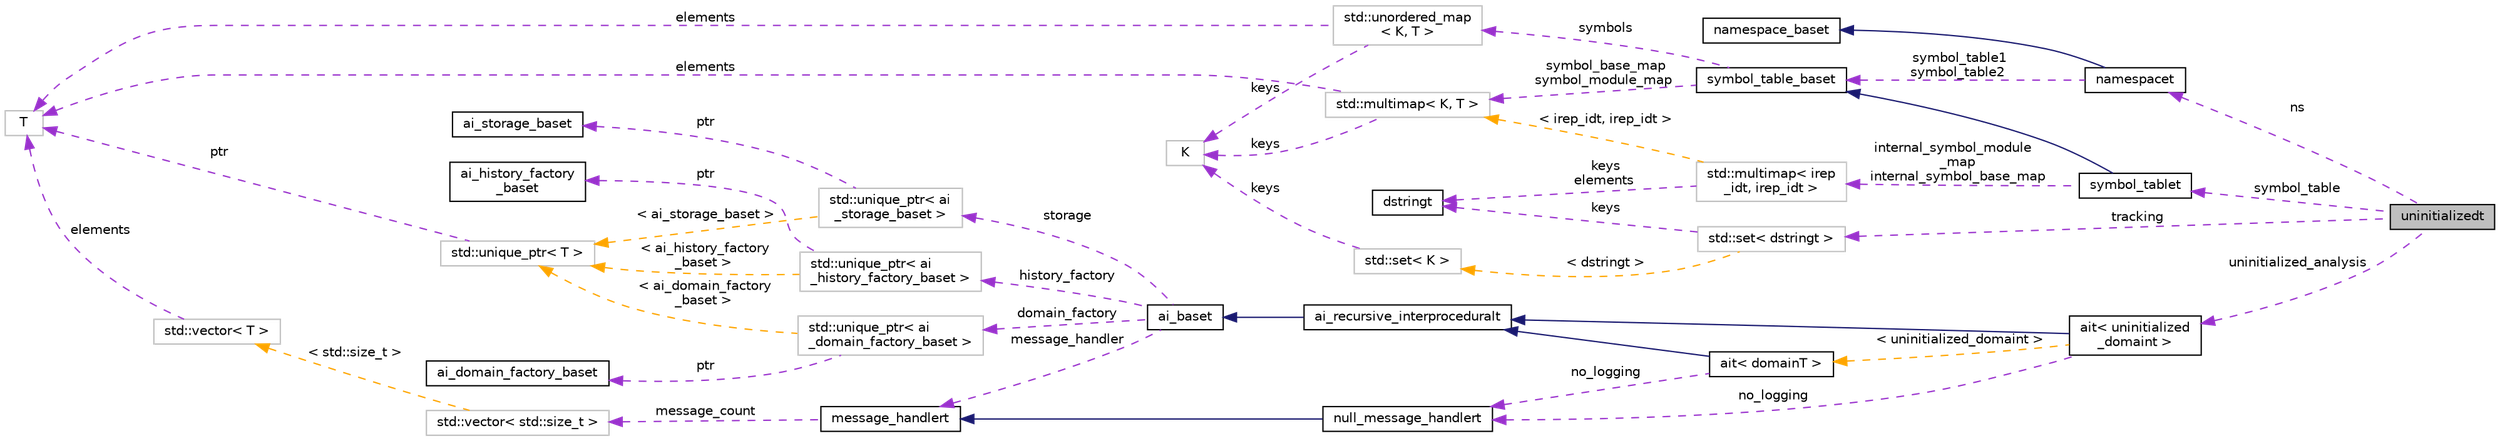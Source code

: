 digraph "uninitializedt"
{
 // LATEX_PDF_SIZE
  bgcolor="transparent";
  edge [fontname="Helvetica",fontsize="10",labelfontname="Helvetica",labelfontsize="10"];
  node [fontname="Helvetica",fontsize="10",shape=record];
  rankdir="LR";
  Node1 [label="uninitializedt",height=0.2,width=0.4,color="black", fillcolor="grey75", style="filled", fontcolor="black",tooltip=" "];
  Node2 -> Node1 [dir="back",color="darkorchid3",fontsize="10",style="dashed",label=" symbol_table" ,fontname="Helvetica"];
  Node2 [label="symbol_tablet",height=0.2,width=0.4,color="black",URL="$classsymbol__tablet.html",tooltip="The symbol table."];
  Node3 -> Node2 [dir="back",color="midnightblue",fontsize="10",style="solid",fontname="Helvetica"];
  Node3 [label="symbol_table_baset",height=0.2,width=0.4,color="black",URL="$classsymbol__table__baset.html",tooltip="The symbol table base class interface."];
  Node4 -> Node3 [dir="back",color="darkorchid3",fontsize="10",style="dashed",label=" symbol_base_map\nsymbol_module_map" ,fontname="Helvetica"];
  Node4 [label="std::multimap\< K, T \>",height=0.2,width=0.4,color="grey75",tooltip="STL class."];
  Node5 -> Node4 [dir="back",color="darkorchid3",fontsize="10",style="dashed",label=" keys" ,fontname="Helvetica"];
  Node5 [label="K",height=0.2,width=0.4,color="grey75",tooltip=" "];
  Node6 -> Node4 [dir="back",color="darkorchid3",fontsize="10",style="dashed",label=" elements" ,fontname="Helvetica"];
  Node6 [label="T",height=0.2,width=0.4,color="grey75",tooltip=" "];
  Node7 -> Node3 [dir="back",color="darkorchid3",fontsize="10",style="dashed",label=" symbols" ,fontname="Helvetica"];
  Node7 [label="std::unordered_map\l\< K, T \>",height=0.2,width=0.4,color="grey75",tooltip="STL class."];
  Node5 -> Node7 [dir="back",color="darkorchid3",fontsize="10",style="dashed",label=" keys" ,fontname="Helvetica"];
  Node6 -> Node7 [dir="back",color="darkorchid3",fontsize="10",style="dashed",label=" elements" ,fontname="Helvetica"];
  Node8 -> Node2 [dir="back",color="darkorchid3",fontsize="10",style="dashed",label=" internal_symbol_module\l_map\ninternal_symbol_base_map" ,fontname="Helvetica"];
  Node8 [label="std::multimap\< irep\l_idt, irep_idt \>",height=0.2,width=0.4,color="grey75",tooltip=" "];
  Node9 -> Node8 [dir="back",color="darkorchid3",fontsize="10",style="dashed",label=" keys\nelements" ,fontname="Helvetica"];
  Node9 [label="dstringt",height=0.2,width=0.4,color="black",URL="$classdstringt.html",tooltip="dstringt has one field, an unsigned integer no which is an index into a static table of strings."];
  Node4 -> Node8 [dir="back",color="orange",fontsize="10",style="dashed",label=" \< irep_idt, irep_idt \>" ,fontname="Helvetica"];
  Node10 -> Node1 [dir="back",color="darkorchid3",fontsize="10",style="dashed",label=" ns" ,fontname="Helvetica"];
  Node10 [label="namespacet",height=0.2,width=0.4,color="black",URL="$classnamespacet.html",tooltip="A namespacet is essentially one or two symbol tables bound together, to allow for symbol lookups in t..."];
  Node11 -> Node10 [dir="back",color="midnightblue",fontsize="10",style="solid",fontname="Helvetica"];
  Node11 [label="namespace_baset",height=0.2,width=0.4,color="black",URL="$classnamespace__baset.html",tooltip="Basic interface for a namespace."];
  Node3 -> Node10 [dir="back",color="darkorchid3",fontsize="10",style="dashed",label=" symbol_table1\nsymbol_table2" ,fontname="Helvetica"];
  Node12 -> Node1 [dir="back",color="darkorchid3",fontsize="10",style="dashed",label=" tracking" ,fontname="Helvetica"];
  Node12 [label="std::set\< dstringt \>",height=0.2,width=0.4,color="grey75",tooltip=" "];
  Node9 -> Node12 [dir="back",color="darkorchid3",fontsize="10",style="dashed",label=" keys" ,fontname="Helvetica"];
  Node13 -> Node12 [dir="back",color="orange",fontsize="10",style="dashed",label=" \< dstringt \>" ,fontname="Helvetica"];
  Node13 [label="std::set\< K \>",height=0.2,width=0.4,color="grey75",tooltip="STL class."];
  Node5 -> Node13 [dir="back",color="darkorchid3",fontsize="10",style="dashed",label=" keys" ,fontname="Helvetica"];
  Node14 -> Node1 [dir="back",color="darkorchid3",fontsize="10",style="dashed",label=" uninitialized_analysis" ,fontname="Helvetica"];
  Node14 [label="ait\< uninitialized\l_domaint \>",height=0.2,width=0.4,color="black",URL="$classait.html",tooltip=" "];
  Node15 -> Node14 [dir="back",color="midnightblue",fontsize="10",style="solid",fontname="Helvetica"];
  Node15 [label="ai_recursive_interproceduralt",height=0.2,width=0.4,color="black",URL="$classai__recursive__interproceduralt.html",tooltip=" "];
  Node16 -> Node15 [dir="back",color="midnightblue",fontsize="10",style="solid",fontname="Helvetica"];
  Node16 [label="ai_baset",height=0.2,width=0.4,color="black",URL="$classai__baset.html",tooltip="This is the basic interface of the abstract interpreter with default implementations of the core func..."];
  Node17 -> Node16 [dir="back",color="darkorchid3",fontsize="10",style="dashed",label=" message_handler" ,fontname="Helvetica"];
  Node17 [label="message_handlert",height=0.2,width=0.4,color="black",URL="$classmessage__handlert.html",tooltip=" "];
  Node18 -> Node17 [dir="back",color="darkorchid3",fontsize="10",style="dashed",label=" message_count" ,fontname="Helvetica"];
  Node18 [label="std::vector\< std::size_t \>",height=0.2,width=0.4,color="grey75",tooltip=" "];
  Node19 -> Node18 [dir="back",color="orange",fontsize="10",style="dashed",label=" \< std::size_t \>" ,fontname="Helvetica"];
  Node19 [label="std::vector\< T \>",height=0.2,width=0.4,color="grey75",tooltip="STL class."];
  Node6 -> Node19 [dir="back",color="darkorchid3",fontsize="10",style="dashed",label=" elements" ,fontname="Helvetica"];
  Node20 -> Node16 [dir="back",color="darkorchid3",fontsize="10",style="dashed",label=" domain_factory" ,fontname="Helvetica"];
  Node20 [label="std::unique_ptr\< ai\l_domain_factory_baset \>",height=0.2,width=0.4,color="grey75",tooltip=" "];
  Node21 -> Node20 [dir="back",color="darkorchid3",fontsize="10",style="dashed",label=" ptr" ,fontname="Helvetica"];
  Node21 [label="ai_domain_factory_baset",height=0.2,width=0.4,color="black",URL="$classai__domain__factory__baset.html",tooltip=" "];
  Node22 -> Node20 [dir="back",color="orange",fontsize="10",style="dashed",label=" \< ai_domain_factory\l_baset \>" ,fontname="Helvetica"];
  Node22 [label="std::unique_ptr\< T \>",height=0.2,width=0.4,color="grey75",tooltip="STL class."];
  Node6 -> Node22 [dir="back",color="darkorchid3",fontsize="10",style="dashed",label=" ptr" ,fontname="Helvetica"];
  Node23 -> Node16 [dir="back",color="darkorchid3",fontsize="10",style="dashed",label=" storage" ,fontname="Helvetica"];
  Node23 [label="std::unique_ptr\< ai\l_storage_baset \>",height=0.2,width=0.4,color="grey75",tooltip=" "];
  Node24 -> Node23 [dir="back",color="darkorchid3",fontsize="10",style="dashed",label=" ptr" ,fontname="Helvetica"];
  Node24 [label="ai_storage_baset",height=0.2,width=0.4,color="black",URL="$classai__storage__baset.html",tooltip="This is the basic interface for storing domains."];
  Node22 -> Node23 [dir="back",color="orange",fontsize="10",style="dashed",label=" \< ai_storage_baset \>" ,fontname="Helvetica"];
  Node25 -> Node16 [dir="back",color="darkorchid3",fontsize="10",style="dashed",label=" history_factory" ,fontname="Helvetica"];
  Node25 [label="std::unique_ptr\< ai\l_history_factory_baset \>",height=0.2,width=0.4,color="grey75",tooltip=" "];
  Node26 -> Node25 [dir="back",color="darkorchid3",fontsize="10",style="dashed",label=" ptr" ,fontname="Helvetica"];
  Node26 [label="ai_history_factory\l_baset",height=0.2,width=0.4,color="black",URL="$classai__history__factory__baset.html",tooltip="As more detailed histories can get complex (for example, nested loops or deep, mutually recursive cal..."];
  Node22 -> Node25 [dir="back",color="orange",fontsize="10",style="dashed",label=" \< ai_history_factory\l_baset \>" ,fontname="Helvetica"];
  Node27 -> Node14 [dir="back",color="darkorchid3",fontsize="10",style="dashed",label=" no_logging" ,fontname="Helvetica"];
  Node27 [label="null_message_handlert",height=0.2,width=0.4,color="black",URL="$classnull__message__handlert.html",tooltip=" "];
  Node17 -> Node27 [dir="back",color="midnightblue",fontsize="10",style="solid",fontname="Helvetica"];
  Node28 -> Node14 [dir="back",color="orange",fontsize="10",style="dashed",label=" \< uninitialized_domaint \>" ,fontname="Helvetica"];
  Node28 [label="ait\< domainT \>",height=0.2,width=0.4,color="black",URL="$classait.html",tooltip="ait supplies three of the four components needed: an abstract interpreter (in this case handling func..."];
  Node15 -> Node28 [dir="back",color="midnightblue",fontsize="10",style="solid",fontname="Helvetica"];
  Node27 -> Node28 [dir="back",color="darkorchid3",fontsize="10",style="dashed",label=" no_logging" ,fontname="Helvetica"];
}
